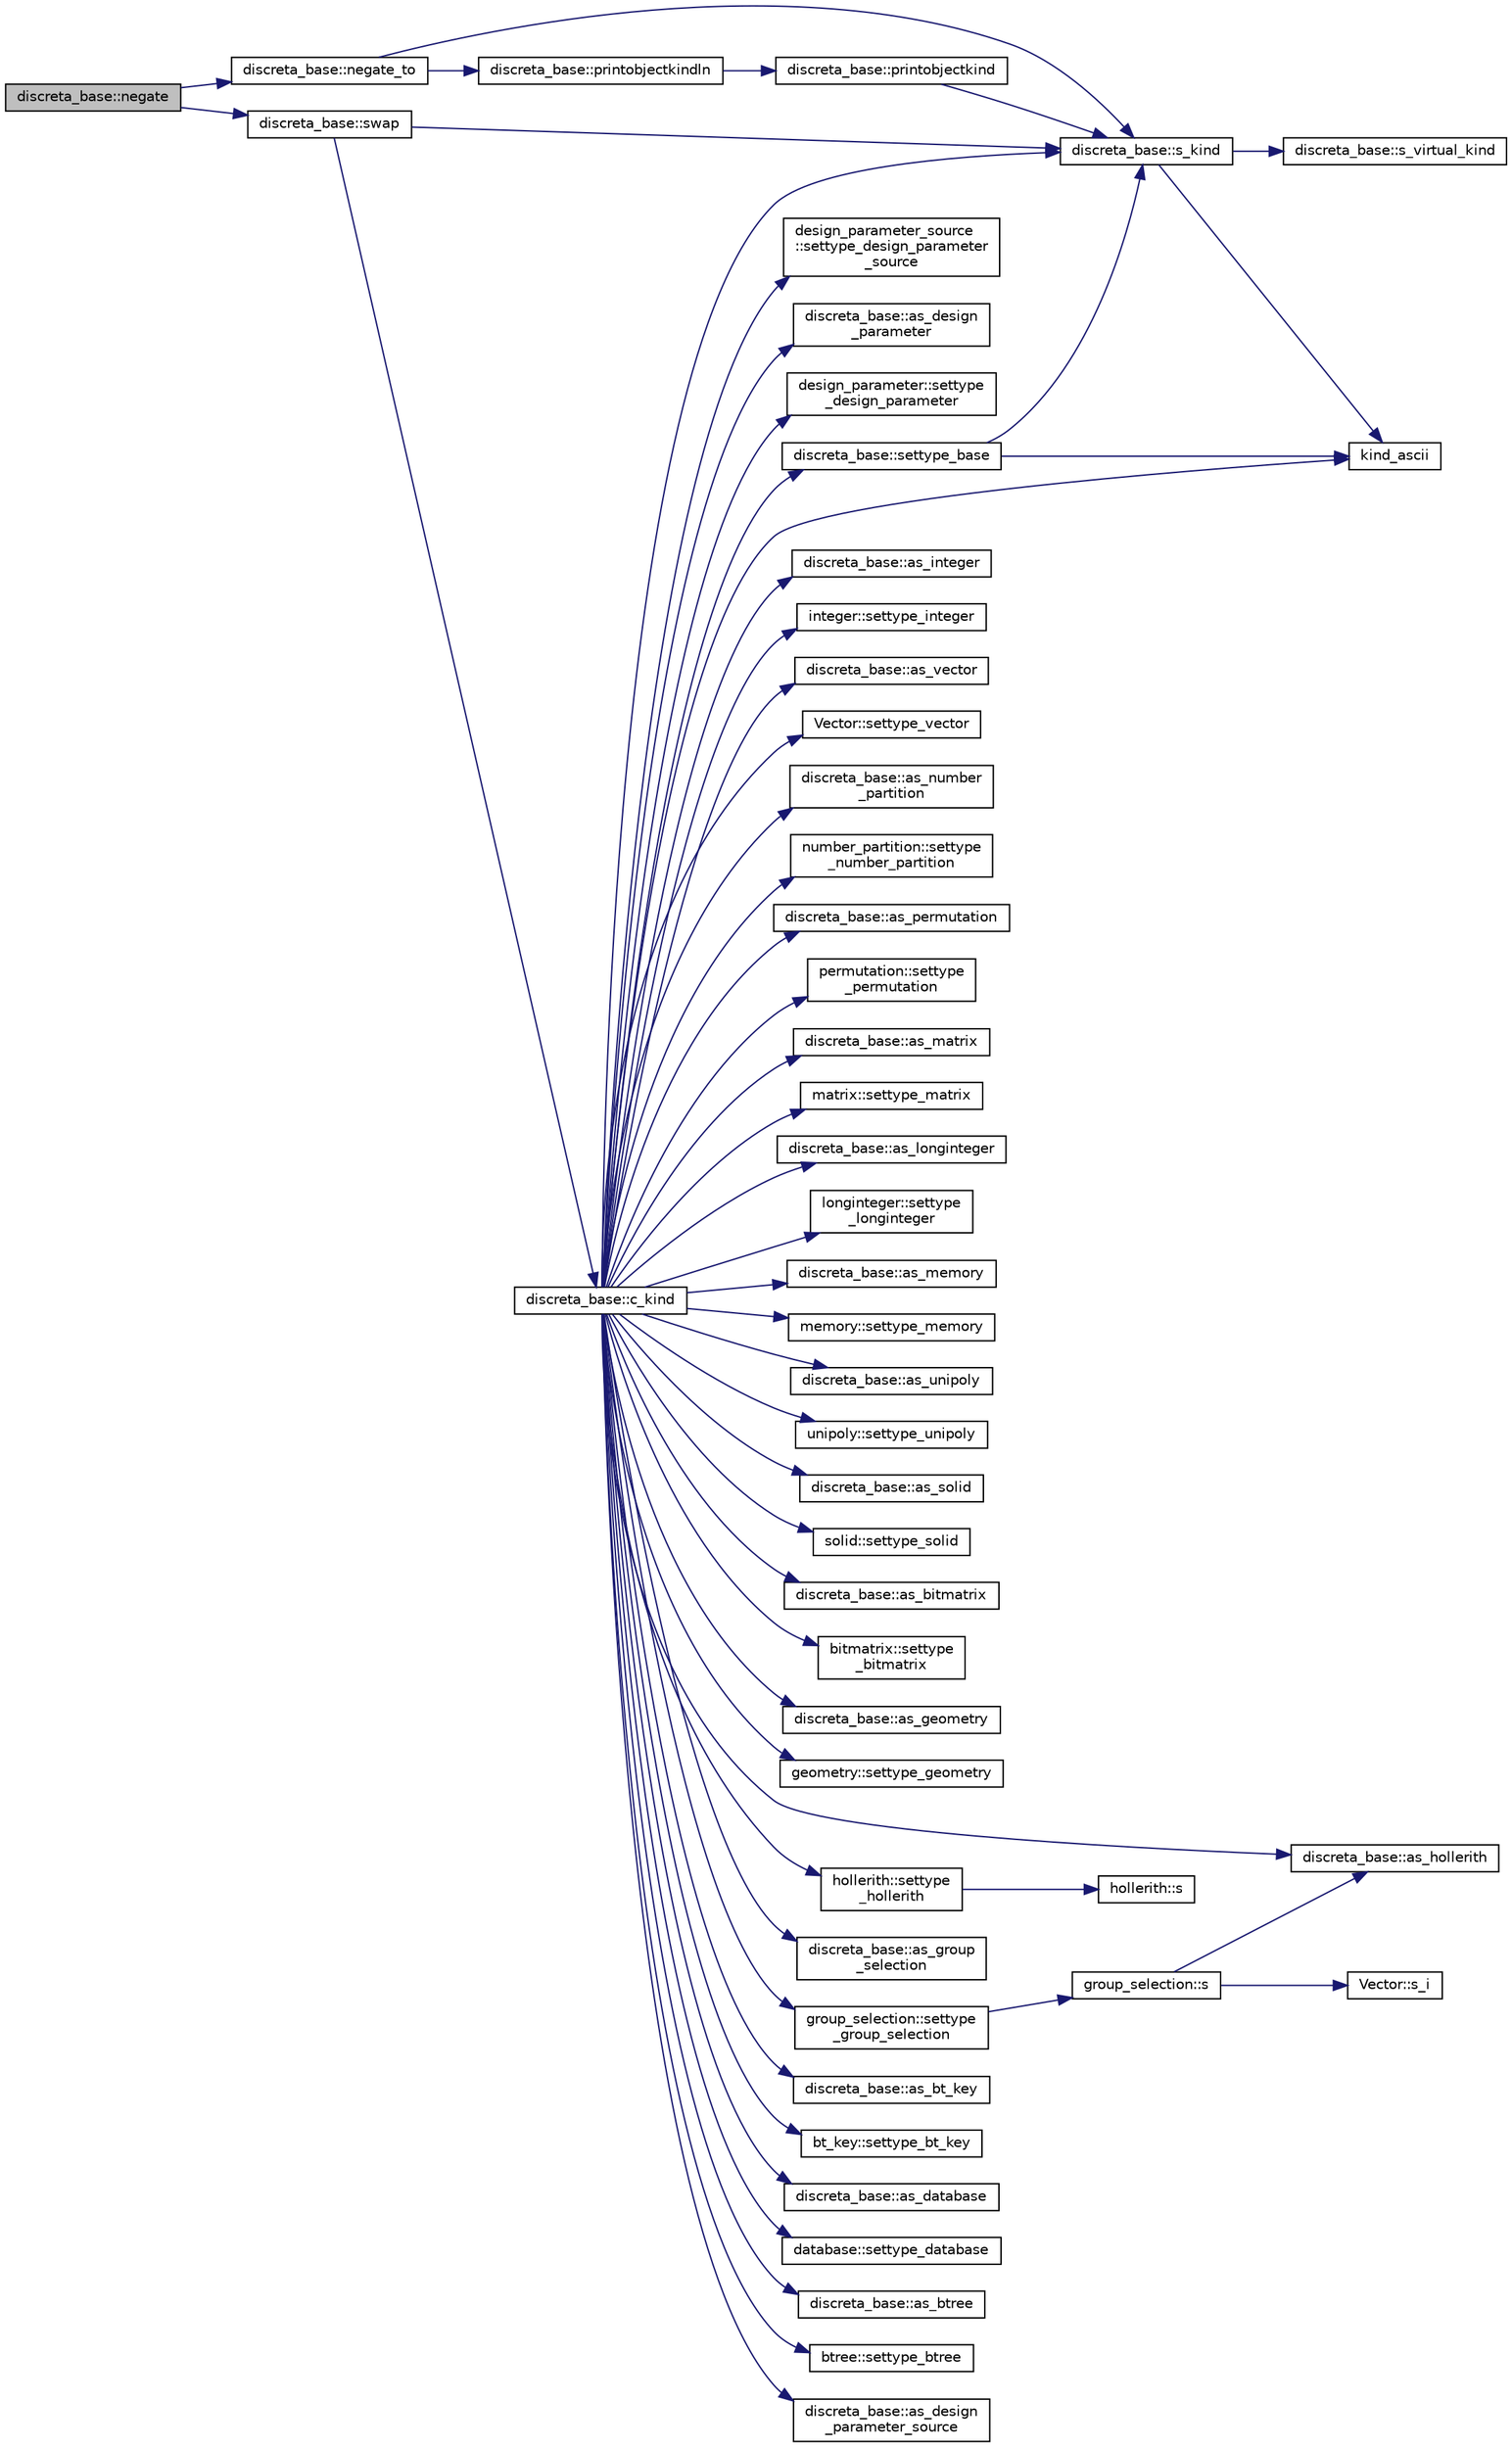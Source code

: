 digraph "discreta_base::negate"
{
  edge [fontname="Helvetica",fontsize="10",labelfontname="Helvetica",labelfontsize="10"];
  node [fontname="Helvetica",fontsize="10",shape=record];
  rankdir="LR";
  Node14595 [label="discreta_base::negate",height=0.2,width=0.4,color="black", fillcolor="grey75", style="filled", fontcolor="black"];
  Node14595 -> Node14596 [color="midnightblue",fontsize="10",style="solid",fontname="Helvetica"];
  Node14596 [label="discreta_base::negate_to",height=0.2,width=0.4,color="black", fillcolor="white", style="filled",URL="$d7/d71/classdiscreta__base.html#a65ad2034f2f4518d424b814974018a03"];
  Node14596 -> Node14597 [color="midnightblue",fontsize="10",style="solid",fontname="Helvetica"];
  Node14597 [label="discreta_base::s_kind",height=0.2,width=0.4,color="black", fillcolor="white", style="filled",URL="$d7/d71/classdiscreta__base.html#a8a830025c74adbbc3362418a7c2ba157"];
  Node14597 -> Node14598 [color="midnightblue",fontsize="10",style="solid",fontname="Helvetica"];
  Node14598 [label="discreta_base::s_virtual_kind",height=0.2,width=0.4,color="black", fillcolor="white", style="filled",URL="$d7/d71/classdiscreta__base.html#a52778a6d6943a468be083d0785d418fb"];
  Node14597 -> Node14599 [color="midnightblue",fontsize="10",style="solid",fontname="Helvetica"];
  Node14599 [label="kind_ascii",height=0.2,width=0.4,color="black", fillcolor="white", style="filled",URL="$d9/d60/discreta_8h.html#ad0ce825a9f29bc6cec27e1b64cfe27bf"];
  Node14596 -> Node14600 [color="midnightblue",fontsize="10",style="solid",fontname="Helvetica"];
  Node14600 [label="discreta_base::printobjectkindln",height=0.2,width=0.4,color="black", fillcolor="white", style="filled",URL="$d7/d71/classdiscreta__base.html#a677ccc8f392ebedde05e453f8cf59559"];
  Node14600 -> Node14601 [color="midnightblue",fontsize="10",style="solid",fontname="Helvetica"];
  Node14601 [label="discreta_base::printobjectkind",height=0.2,width=0.4,color="black", fillcolor="white", style="filled",URL="$d7/d71/classdiscreta__base.html#aa75a1314aa706909b029664944904231"];
  Node14601 -> Node14597 [color="midnightblue",fontsize="10",style="solid",fontname="Helvetica"];
  Node14595 -> Node14602 [color="midnightblue",fontsize="10",style="solid",fontname="Helvetica"];
  Node14602 [label="discreta_base::swap",height=0.2,width=0.4,color="black", fillcolor="white", style="filled",URL="$d7/d71/classdiscreta__base.html#a2e8acbb9d3476675dac5b6a583b0293e"];
  Node14602 -> Node14597 [color="midnightblue",fontsize="10",style="solid",fontname="Helvetica"];
  Node14602 -> Node14603 [color="midnightblue",fontsize="10",style="solid",fontname="Helvetica"];
  Node14603 [label="discreta_base::c_kind",height=0.2,width=0.4,color="black", fillcolor="white", style="filled",URL="$d7/d71/classdiscreta__base.html#adc2ff61589c2d083688e7a43f333cb62"];
  Node14603 -> Node14604 [color="midnightblue",fontsize="10",style="solid",fontname="Helvetica"];
  Node14604 [label="discreta_base::settype_base",height=0.2,width=0.4,color="black", fillcolor="white", style="filled",URL="$d7/d71/classdiscreta__base.html#a4f42899a89447d1c3993ea07c38f8ad4"];
  Node14604 -> Node14597 [color="midnightblue",fontsize="10",style="solid",fontname="Helvetica"];
  Node14604 -> Node14599 [color="midnightblue",fontsize="10",style="solid",fontname="Helvetica"];
  Node14603 -> Node14605 [color="midnightblue",fontsize="10",style="solid",fontname="Helvetica"];
  Node14605 [label="discreta_base::as_integer",height=0.2,width=0.4,color="black", fillcolor="white", style="filled",URL="$d7/d71/classdiscreta__base.html#a00d7691eaf874fd283d942692fe8dd26"];
  Node14603 -> Node14606 [color="midnightblue",fontsize="10",style="solid",fontname="Helvetica"];
  Node14606 [label="integer::settype_integer",height=0.2,width=0.4,color="black", fillcolor="white", style="filled",URL="$d0/de5/classinteger.html#a6265c65ef311229acd513d748faba796"];
  Node14603 -> Node14607 [color="midnightblue",fontsize="10",style="solid",fontname="Helvetica"];
  Node14607 [label="discreta_base::as_vector",height=0.2,width=0.4,color="black", fillcolor="white", style="filled",URL="$d7/d71/classdiscreta__base.html#a7bdd6cae39c380b128ee9e17e42cf020"];
  Node14603 -> Node14608 [color="midnightblue",fontsize="10",style="solid",fontname="Helvetica"];
  Node14608 [label="Vector::settype_vector",height=0.2,width=0.4,color="black", fillcolor="white", style="filled",URL="$d5/db2/class_vector.html#a34e0d00b18c051f23904a8429fa6c8b4"];
  Node14603 -> Node14609 [color="midnightblue",fontsize="10",style="solid",fontname="Helvetica"];
  Node14609 [label="discreta_base::as_number\l_partition",height=0.2,width=0.4,color="black", fillcolor="white", style="filled",URL="$d7/d71/classdiscreta__base.html#a307aa09de0e925d46697707968ffab00"];
  Node14603 -> Node14610 [color="midnightblue",fontsize="10",style="solid",fontname="Helvetica"];
  Node14610 [label="number_partition::settype\l_number_partition",height=0.2,width=0.4,color="black", fillcolor="white", style="filled",URL="$df/d50/classnumber__partition.html#a3aaec1b557758f643ffc8555bbc358be"];
  Node14603 -> Node14611 [color="midnightblue",fontsize="10",style="solid",fontname="Helvetica"];
  Node14611 [label="discreta_base::as_permutation",height=0.2,width=0.4,color="black", fillcolor="white", style="filled",URL="$d7/d71/classdiscreta__base.html#aa4e72f36a82984239b12ae831e131098"];
  Node14603 -> Node14612 [color="midnightblue",fontsize="10",style="solid",fontname="Helvetica"];
  Node14612 [label="permutation::settype\l_permutation",height=0.2,width=0.4,color="black", fillcolor="white", style="filled",URL="$d0/d08/classpermutation.html#af1eea29f86195cede9562e444664c28c"];
  Node14603 -> Node14613 [color="midnightblue",fontsize="10",style="solid",fontname="Helvetica"];
  Node14613 [label="discreta_base::as_matrix",height=0.2,width=0.4,color="black", fillcolor="white", style="filled",URL="$d7/d71/classdiscreta__base.html#ae4d7f56d917a4707b838fbffde6467ff"];
  Node14603 -> Node14614 [color="midnightblue",fontsize="10",style="solid",fontname="Helvetica"];
  Node14614 [label="matrix::settype_matrix",height=0.2,width=0.4,color="black", fillcolor="white", style="filled",URL="$d1/d8d/classmatrix.html#a1780283a64a789e4084d792683d276bb"];
  Node14603 -> Node14615 [color="midnightblue",fontsize="10",style="solid",fontname="Helvetica"];
  Node14615 [label="discreta_base::as_longinteger",height=0.2,width=0.4,color="black", fillcolor="white", style="filled",URL="$d7/d71/classdiscreta__base.html#a20a094639eb711b10c8694c51937f7cd"];
  Node14603 -> Node14616 [color="midnightblue",fontsize="10",style="solid",fontname="Helvetica"];
  Node14616 [label="longinteger::settype\l_longinteger",height=0.2,width=0.4,color="black", fillcolor="white", style="filled",URL="$d3/d71/classlonginteger.html#ae5f811ece8df31b9ff114368a18e1dc5"];
  Node14603 -> Node14617 [color="midnightblue",fontsize="10",style="solid",fontname="Helvetica"];
  Node14617 [label="discreta_base::as_memory",height=0.2,width=0.4,color="black", fillcolor="white", style="filled",URL="$d7/d71/classdiscreta__base.html#ad94b2d7dce0cd4fa22db57f6e79c4bd2"];
  Node14603 -> Node14618 [color="midnightblue",fontsize="10",style="solid",fontname="Helvetica"];
  Node14618 [label="memory::settype_memory",height=0.2,width=0.4,color="black", fillcolor="white", style="filled",URL="$d8/d99/classmemory.html#a33aae277f9b8fe36b02e9d5da895451b"];
  Node14603 -> Node14619 [color="midnightblue",fontsize="10",style="solid",fontname="Helvetica"];
  Node14619 [label="discreta_base::as_unipoly",height=0.2,width=0.4,color="black", fillcolor="white", style="filled",URL="$d7/d71/classdiscreta__base.html#ad50d8027f039fe5c2478cddb243adc9d"];
  Node14603 -> Node14620 [color="midnightblue",fontsize="10",style="solid",fontname="Helvetica"];
  Node14620 [label="unipoly::settype_unipoly",height=0.2,width=0.4,color="black", fillcolor="white", style="filled",URL="$d1/d89/classunipoly.html#a8db854fcc85c5e1150b1f1b1c005c95b"];
  Node14603 -> Node14621 [color="midnightblue",fontsize="10",style="solid",fontname="Helvetica"];
  Node14621 [label="discreta_base::as_solid",height=0.2,width=0.4,color="black", fillcolor="white", style="filled",URL="$d7/d71/classdiscreta__base.html#a1fc5f2b85ec97ab0a69dd64903c970a5"];
  Node14603 -> Node14622 [color="midnightblue",fontsize="10",style="solid",fontname="Helvetica"];
  Node14622 [label="solid::settype_solid",height=0.2,width=0.4,color="black", fillcolor="white", style="filled",URL="$d8/def/classsolid.html#a775bd4821f75a8aee4ea3d4335ff90e0"];
  Node14603 -> Node14623 [color="midnightblue",fontsize="10",style="solid",fontname="Helvetica"];
  Node14623 [label="discreta_base::as_bitmatrix",height=0.2,width=0.4,color="black", fillcolor="white", style="filled",URL="$d7/d71/classdiscreta__base.html#a071ad54ea8ef6c9d1d15f532e5a76df6"];
  Node14603 -> Node14624 [color="midnightblue",fontsize="10",style="solid",fontname="Helvetica"];
  Node14624 [label="bitmatrix::settype\l_bitmatrix",height=0.2,width=0.4,color="black", fillcolor="white", style="filled",URL="$de/dc8/classbitmatrix.html#acb571d947f9526665ebbdc0ce3e2a973"];
  Node14603 -> Node14625 [color="midnightblue",fontsize="10",style="solid",fontname="Helvetica"];
  Node14625 [label="discreta_base::as_geometry",height=0.2,width=0.4,color="black", fillcolor="white", style="filled",URL="$d7/d71/classdiscreta__base.html#a38fc7b4cdd830703e9d87354b79bc5c8"];
  Node14603 -> Node14626 [color="midnightblue",fontsize="10",style="solid",fontname="Helvetica"];
  Node14626 [label="geometry::settype_geometry",height=0.2,width=0.4,color="black", fillcolor="white", style="filled",URL="$da/d44/classgeometry.html#ab4a336baba6a3f56f5ffa053a5be5ba7"];
  Node14603 -> Node14627 [color="midnightblue",fontsize="10",style="solid",fontname="Helvetica"];
  Node14627 [label="discreta_base::as_hollerith",height=0.2,width=0.4,color="black", fillcolor="white", style="filled",URL="$d7/d71/classdiscreta__base.html#a3e66f82711f314710107e2f29e589690"];
  Node14603 -> Node14628 [color="midnightblue",fontsize="10",style="solid",fontname="Helvetica"];
  Node14628 [label="hollerith::settype\l_hollerith",height=0.2,width=0.4,color="black", fillcolor="white", style="filled",URL="$d8/d99/classhollerith.html#a23bbd4acfc88a0e90f1245f243f51f76"];
  Node14628 -> Node14629 [color="midnightblue",fontsize="10",style="solid",fontname="Helvetica"];
  Node14629 [label="hollerith::s",height=0.2,width=0.4,color="black", fillcolor="white", style="filled",URL="$d8/d99/classhollerith.html#af61fce2d06f211b25fe3838e4dfee77a"];
  Node14603 -> Node14630 [color="midnightblue",fontsize="10",style="solid",fontname="Helvetica"];
  Node14630 [label="discreta_base::as_group\l_selection",height=0.2,width=0.4,color="black", fillcolor="white", style="filled",URL="$d7/d71/classdiscreta__base.html#aae1bac4883c567718bef9fb610abbdc8"];
  Node14603 -> Node14631 [color="midnightblue",fontsize="10",style="solid",fontname="Helvetica"];
  Node14631 [label="group_selection::settype\l_group_selection",height=0.2,width=0.4,color="black", fillcolor="white", style="filled",URL="$d6/db0/classgroup__selection.html#a015ed73b7b8d784bedd4d11ac1fc0ec1"];
  Node14631 -> Node14632 [color="midnightblue",fontsize="10",style="solid",fontname="Helvetica"];
  Node14632 [label="group_selection::s",height=0.2,width=0.4,color="black", fillcolor="white", style="filled",URL="$d6/db0/classgroup__selection.html#a686cb0c6a3a040796b112b8007ea8223"];
  Node14632 -> Node14633 [color="midnightblue",fontsize="10",style="solid",fontname="Helvetica"];
  Node14633 [label="Vector::s_i",height=0.2,width=0.4,color="black", fillcolor="white", style="filled",URL="$d5/db2/class_vector.html#a1c4fe1752523df8119f70dd550244871"];
  Node14632 -> Node14627 [color="midnightblue",fontsize="10",style="solid",fontname="Helvetica"];
  Node14603 -> Node14634 [color="midnightblue",fontsize="10",style="solid",fontname="Helvetica"];
  Node14634 [label="discreta_base::as_bt_key",height=0.2,width=0.4,color="black", fillcolor="white", style="filled",URL="$d7/d71/classdiscreta__base.html#a2734c6e08dca17cf6588bd5064ec1b9f"];
  Node14603 -> Node14635 [color="midnightblue",fontsize="10",style="solid",fontname="Helvetica"];
  Node14635 [label="bt_key::settype_bt_key",height=0.2,width=0.4,color="black", fillcolor="white", style="filled",URL="$d1/de5/classbt__key.html#a352bb10beb7c789d8d29373035824800"];
  Node14603 -> Node14636 [color="midnightblue",fontsize="10",style="solid",fontname="Helvetica"];
  Node14636 [label="discreta_base::as_database",height=0.2,width=0.4,color="black", fillcolor="white", style="filled",URL="$d7/d71/classdiscreta__base.html#ab055d39d58210a2b03ba3d33703b09a9"];
  Node14603 -> Node14637 [color="midnightblue",fontsize="10",style="solid",fontname="Helvetica"];
  Node14637 [label="database::settype_database",height=0.2,width=0.4,color="black", fillcolor="white", style="filled",URL="$db/d72/classdatabase.html#a014639aa001462e480eb1f3984839b72"];
  Node14603 -> Node14638 [color="midnightblue",fontsize="10",style="solid",fontname="Helvetica"];
  Node14638 [label="discreta_base::as_btree",height=0.2,width=0.4,color="black", fillcolor="white", style="filled",URL="$d7/d71/classdiscreta__base.html#a78e76674cef2ec113c17989c11288778"];
  Node14603 -> Node14639 [color="midnightblue",fontsize="10",style="solid",fontname="Helvetica"];
  Node14639 [label="btree::settype_btree",height=0.2,width=0.4,color="black", fillcolor="white", style="filled",URL="$dd/db0/classbtree.html#a5a1b9773c848908a6050cc733d2d9780"];
  Node14603 -> Node14640 [color="midnightblue",fontsize="10",style="solid",fontname="Helvetica"];
  Node14640 [label="discreta_base::as_design\l_parameter_source",height=0.2,width=0.4,color="black", fillcolor="white", style="filled",URL="$d7/d71/classdiscreta__base.html#a59cbf837c6582ded5bc586265d13d81a"];
  Node14603 -> Node14641 [color="midnightblue",fontsize="10",style="solid",fontname="Helvetica"];
  Node14641 [label="design_parameter_source\l::settype_design_parameter\l_source",height=0.2,width=0.4,color="black", fillcolor="white", style="filled",URL="$df/d4b/classdesign__parameter__source.html#a3af3b851df87bd1661fb9c9ce18822c8"];
  Node14603 -> Node14642 [color="midnightblue",fontsize="10",style="solid",fontname="Helvetica"];
  Node14642 [label="discreta_base::as_design\l_parameter",height=0.2,width=0.4,color="black", fillcolor="white", style="filled",URL="$d7/d71/classdiscreta__base.html#aab24ff38ea1c5471ab3de42e014d0f2a"];
  Node14603 -> Node14643 [color="midnightblue",fontsize="10",style="solid",fontname="Helvetica"];
  Node14643 [label="design_parameter::settype\l_design_parameter",height=0.2,width=0.4,color="black", fillcolor="white", style="filled",URL="$da/d94/classdesign__parameter.html#a8b19d277f2b7d09c2531a527dfc0359e"];
  Node14603 -> Node14599 [color="midnightblue",fontsize="10",style="solid",fontname="Helvetica"];
  Node14603 -> Node14597 [color="midnightblue",fontsize="10",style="solid",fontname="Helvetica"];
}
